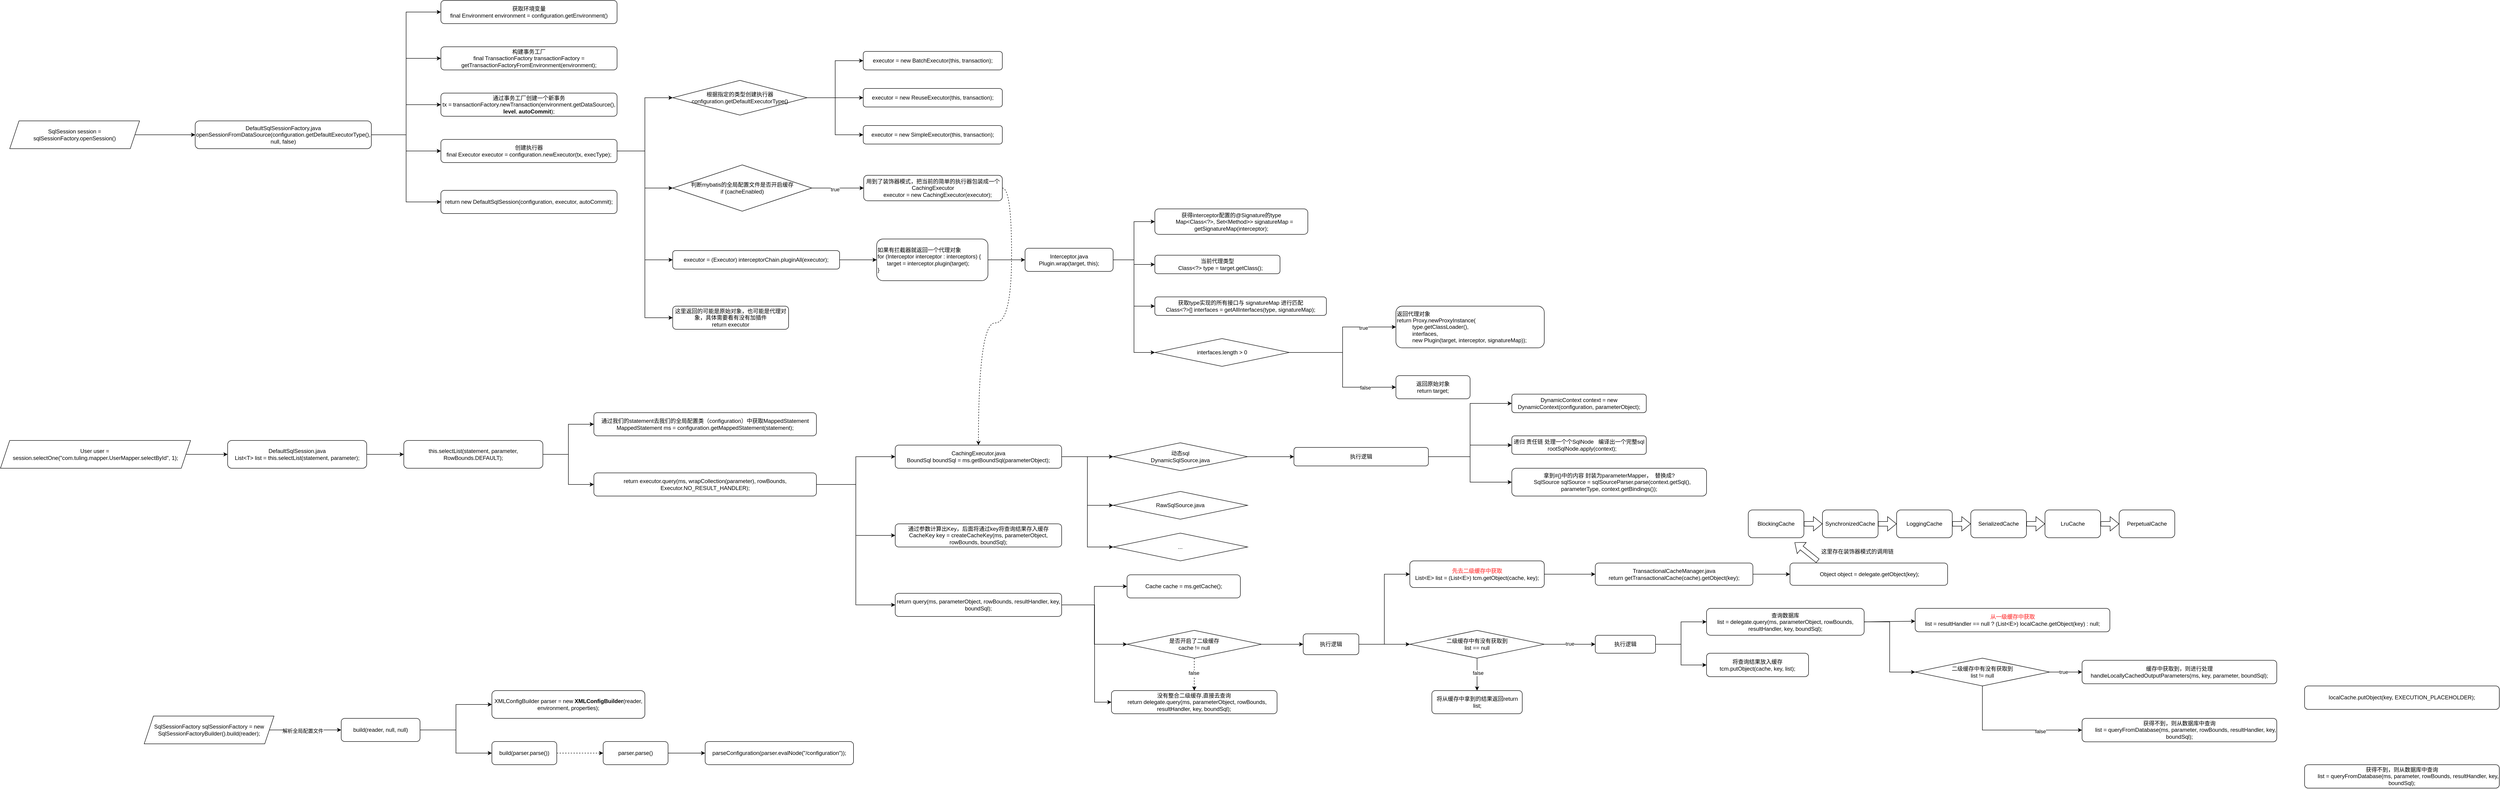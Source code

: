 <mxfile version="16.2.2" type="github">
  <diagram id="3BT-AjpINTrtdqSdUJcH" name="第 1 页">
    <mxGraphModel dx="3390" dy="667" grid="1" gridSize="10" guides="1" tooltips="1" connect="1" arrows="1" fold="1" page="1" pageScale="1" pageWidth="2339" pageHeight="3300" math="0" shadow="0">
      <root>
        <mxCell id="0" />
        <mxCell id="1" parent="0" />
        <mxCell id="WJADcjosmOGT2jdmS7W--5" style="edgeStyle=orthogonalEdgeStyle;rounded=0;orthogonalLoop=1;jettySize=auto;html=1;exitX=1;exitY=0.5;exitDx=0;exitDy=0;" edge="1" parent="1" source="WJADcjosmOGT2jdmS7W--1" target="WJADcjosmOGT2jdmS7W--4">
          <mxGeometry relative="1" as="geometry" />
        </mxCell>
        <mxCell id="WJADcjosmOGT2jdmS7W--15" value="解析全局配置文件" style="edgeLabel;html=1;align=center;verticalAlign=middle;resizable=0;points=[];" vertex="1" connectable="0" parent="WJADcjosmOGT2jdmS7W--5">
          <mxGeometry x="-0.078" y="-2" relative="1" as="geometry">
            <mxPoint as="offset" />
          </mxGeometry>
        </mxCell>
        <mxCell id="WJADcjosmOGT2jdmS7W--1" value="SqlSessionFactory sqlSessionFactory = new SqlSessionFactoryBuilder().build(reader);" style="shape=parallelogram;perimeter=parallelogramPerimeter;whiteSpace=wrap;html=1;fixedSize=1;" vertex="1" parent="1">
          <mxGeometry x="110" y="2005" width="280" height="60" as="geometry" />
        </mxCell>
        <mxCell id="WJADcjosmOGT2jdmS7W--7" style="edgeStyle=orthogonalEdgeStyle;rounded=0;orthogonalLoop=1;jettySize=auto;html=1;exitX=1;exitY=0.5;exitDx=0;exitDy=0;entryX=0;entryY=0.5;entryDx=0;entryDy=0;" edge="1" parent="1" source="WJADcjosmOGT2jdmS7W--4" target="WJADcjosmOGT2jdmS7W--6">
          <mxGeometry relative="1" as="geometry" />
        </mxCell>
        <mxCell id="WJADcjosmOGT2jdmS7W--9" style="edgeStyle=orthogonalEdgeStyle;rounded=0;orthogonalLoop=1;jettySize=auto;html=1;exitX=1;exitY=0.5;exitDx=0;exitDy=0;entryX=0;entryY=0.5;entryDx=0;entryDy=0;" edge="1" parent="1" source="WJADcjosmOGT2jdmS7W--4" target="WJADcjosmOGT2jdmS7W--8">
          <mxGeometry relative="1" as="geometry" />
        </mxCell>
        <mxCell id="WJADcjosmOGT2jdmS7W--4" value="build(reader, null, null)" style="rounded=1;whiteSpace=wrap;html=1;" vertex="1" parent="1">
          <mxGeometry x="535" y="2010" width="170" height="50" as="geometry" />
        </mxCell>
        <mxCell id="WJADcjosmOGT2jdmS7W--6" value="XMLConfigBuilder parser = new &lt;b&gt;XMLConfigBuilder&lt;/b&gt;(reader, environment, properties);" style="rounded=1;whiteSpace=wrap;html=1;" vertex="1" parent="1">
          <mxGeometry x="860" y="1950" width="330" height="60" as="geometry" />
        </mxCell>
        <mxCell id="WJADcjosmOGT2jdmS7W--12" style="edgeStyle=orthogonalEdgeStyle;rounded=0;orthogonalLoop=1;jettySize=auto;html=1;exitX=1;exitY=0.5;exitDx=0;exitDy=0;dashed=1;" edge="1" parent="1" source="WJADcjosmOGT2jdmS7W--8" target="WJADcjosmOGT2jdmS7W--10">
          <mxGeometry relative="1" as="geometry" />
        </mxCell>
        <mxCell id="WJADcjosmOGT2jdmS7W--8" value="build(parser.parse())" style="rounded=1;whiteSpace=wrap;html=1;" vertex="1" parent="1">
          <mxGeometry x="860" y="2060" width="140" height="50" as="geometry" />
        </mxCell>
        <mxCell id="WJADcjosmOGT2jdmS7W--14" style="edgeStyle=orthogonalEdgeStyle;rounded=0;orthogonalLoop=1;jettySize=auto;html=1;exitX=1;exitY=0.5;exitDx=0;exitDy=0;entryX=0;entryY=0.5;entryDx=0;entryDy=0;" edge="1" parent="1" source="WJADcjosmOGT2jdmS7W--10" target="WJADcjosmOGT2jdmS7W--13">
          <mxGeometry relative="1" as="geometry" />
        </mxCell>
        <mxCell id="WJADcjosmOGT2jdmS7W--10" value="parser.parse()" style="rounded=1;whiteSpace=wrap;html=1;" vertex="1" parent="1">
          <mxGeometry x="1100" y="2060" width="140" height="50" as="geometry" />
        </mxCell>
        <mxCell id="WJADcjosmOGT2jdmS7W--13" value="parseConfiguration(parser.evalNode(&quot;/configuration&quot;));" style="rounded=1;whiteSpace=wrap;html=1;" vertex="1" parent="1">
          <mxGeometry x="1320" y="2060" width="320" height="50" as="geometry" />
        </mxCell>
        <mxCell id="WJADcjosmOGT2jdmS7W--18" style="edgeStyle=orthogonalEdgeStyle;rounded=0;orthogonalLoop=1;jettySize=auto;html=1;exitX=1;exitY=0.5;exitDx=0;exitDy=0;entryX=0;entryY=0.5;entryDx=0;entryDy=0;" edge="1" parent="1" source="WJADcjosmOGT2jdmS7W--16" target="WJADcjosmOGT2jdmS7W--17">
          <mxGeometry relative="1" as="geometry" />
        </mxCell>
        <mxCell id="WJADcjosmOGT2jdmS7W--16" value="SqlSession session = sqlSessionFactory.openSession()" style="shape=parallelogram;perimeter=parallelogramPerimeter;whiteSpace=wrap;html=1;fixedSize=1;" vertex="1" parent="1">
          <mxGeometry x="-180" y="720" width="280" height="60" as="geometry" />
        </mxCell>
        <mxCell id="WJADcjosmOGT2jdmS7W--20" style="edgeStyle=orthogonalEdgeStyle;rounded=0;orthogonalLoop=1;jettySize=auto;html=1;exitX=1;exitY=0.5;exitDx=0;exitDy=0;entryX=0;entryY=0.5;entryDx=0;entryDy=0;" edge="1" parent="1" source="WJADcjosmOGT2jdmS7W--17" target="WJADcjosmOGT2jdmS7W--19">
          <mxGeometry relative="1" as="geometry" />
        </mxCell>
        <mxCell id="WJADcjosmOGT2jdmS7W--22" style="edgeStyle=orthogonalEdgeStyle;rounded=0;orthogonalLoop=1;jettySize=auto;html=1;exitX=1;exitY=0.5;exitDx=0;exitDy=0;entryX=0;entryY=0.5;entryDx=0;entryDy=0;" edge="1" parent="1" source="WJADcjosmOGT2jdmS7W--17" target="WJADcjosmOGT2jdmS7W--21">
          <mxGeometry relative="1" as="geometry" />
        </mxCell>
        <mxCell id="WJADcjosmOGT2jdmS7W--24" style="edgeStyle=orthogonalEdgeStyle;rounded=0;orthogonalLoop=1;jettySize=auto;html=1;exitX=1;exitY=0.5;exitDx=0;exitDy=0;entryX=0;entryY=0.5;entryDx=0;entryDy=0;" edge="1" parent="1" source="WJADcjosmOGT2jdmS7W--17" target="WJADcjosmOGT2jdmS7W--23">
          <mxGeometry relative="1" as="geometry" />
        </mxCell>
        <mxCell id="WJADcjosmOGT2jdmS7W--27" style="edgeStyle=orthogonalEdgeStyle;rounded=0;orthogonalLoop=1;jettySize=auto;html=1;exitX=1;exitY=0.5;exitDx=0;exitDy=0;" edge="1" parent="1" source="WJADcjosmOGT2jdmS7W--17" target="WJADcjosmOGT2jdmS7W--25">
          <mxGeometry relative="1" as="geometry" />
        </mxCell>
        <mxCell id="WJADcjosmOGT2jdmS7W--28" style="edgeStyle=orthogonalEdgeStyle;rounded=0;orthogonalLoop=1;jettySize=auto;html=1;exitX=1;exitY=0.5;exitDx=0;exitDy=0;entryX=0;entryY=0.5;entryDx=0;entryDy=0;" edge="1" parent="1" source="WJADcjosmOGT2jdmS7W--17" target="WJADcjosmOGT2jdmS7W--26">
          <mxGeometry relative="1" as="geometry" />
        </mxCell>
        <mxCell id="WJADcjosmOGT2jdmS7W--17" value="DefaultSqlSessionFactory.java&lt;br&gt;openSessionFromDataSource(configuration.getDefaultExecutorType(), null, false)" style="rounded=1;whiteSpace=wrap;html=1;" vertex="1" parent="1">
          <mxGeometry x="220" y="720" width="380" height="60" as="geometry" />
        </mxCell>
        <mxCell id="WJADcjosmOGT2jdmS7W--19" value="获取环境变量&lt;br&gt;final Environment environment = configuration.getEnvironment()" style="rounded=1;whiteSpace=wrap;html=1;" vertex="1" parent="1">
          <mxGeometry x="750" y="460" width="380" height="50" as="geometry" />
        </mxCell>
        <mxCell id="WJADcjosmOGT2jdmS7W--21" value="构建事务工厂&lt;br&gt;final TransactionFactory transactionFactory = getTransactionFactoryFromEnvironment(environment);" style="rounded=1;whiteSpace=wrap;html=1;" vertex="1" parent="1">
          <mxGeometry x="750" y="560" width="380" height="50" as="geometry" />
        </mxCell>
        <mxCell id="WJADcjosmOGT2jdmS7W--23" value="通过事务工厂创建一个新事务&lt;br&gt;tx = transactionFactory.newTransaction(environment.getDataSource(), &lt;b&gt;level&lt;/b&gt;, &lt;b&gt;autoCommit&lt;/b&gt;);" style="rounded=1;whiteSpace=wrap;html=1;" vertex="1" parent="1">
          <mxGeometry x="750" y="660" width="380" height="50" as="geometry" />
        </mxCell>
        <mxCell id="WJADcjosmOGT2jdmS7W--30" style="edgeStyle=orthogonalEdgeStyle;rounded=0;orthogonalLoop=1;jettySize=auto;html=1;exitX=1;exitY=0.5;exitDx=0;exitDy=0;entryX=0;entryY=0.5;entryDx=0;entryDy=0;" edge="1" parent="1" source="WJADcjosmOGT2jdmS7W--25" target="WJADcjosmOGT2jdmS7W--31">
          <mxGeometry relative="1" as="geometry" />
        </mxCell>
        <mxCell id="WJADcjosmOGT2jdmS7W--38" style="edgeStyle=orthogonalEdgeStyle;rounded=0;orthogonalLoop=1;jettySize=auto;html=1;exitX=1;exitY=0.5;exitDx=0;exitDy=0;entryX=0;entryY=0.5;entryDx=0;entryDy=0;" edge="1" parent="1" source="WJADcjosmOGT2jdmS7W--25" target="WJADcjosmOGT2jdmS7W--37">
          <mxGeometry relative="1" as="geometry" />
        </mxCell>
        <mxCell id="WJADcjosmOGT2jdmS7W--44" style="edgeStyle=orthogonalEdgeStyle;rounded=0;orthogonalLoop=1;jettySize=auto;html=1;exitX=1;exitY=0.5;exitDx=0;exitDy=0;entryX=0;entryY=0.5;entryDx=0;entryDy=0;" edge="1" parent="1" source="WJADcjosmOGT2jdmS7W--25" target="WJADcjosmOGT2jdmS7W--45">
          <mxGeometry relative="1" as="geometry">
            <mxPoint x="1380" y="1060" as="targetPoint" />
          </mxGeometry>
        </mxCell>
        <mxCell id="WJADcjosmOGT2jdmS7W--65" style="edgeStyle=orthogonalEdgeStyle;rounded=0;orthogonalLoop=1;jettySize=auto;html=1;exitX=1;exitY=0.5;exitDx=0;exitDy=0;entryX=0;entryY=0.5;entryDx=0;entryDy=0;" edge="1" parent="1" source="WJADcjosmOGT2jdmS7W--25" target="WJADcjosmOGT2jdmS7W--64">
          <mxGeometry relative="1" as="geometry" />
        </mxCell>
        <mxCell id="WJADcjosmOGT2jdmS7W--25" value="创建执行器&lt;br&gt;final Executor executor = configuration.newExecutor(tx, execType);" style="rounded=1;whiteSpace=wrap;html=1;" vertex="1" parent="1">
          <mxGeometry x="750" y="760" width="380" height="50" as="geometry" />
        </mxCell>
        <mxCell id="WJADcjosmOGT2jdmS7W--26" value="return new DefaultSqlSession(configuration, executor, autoCommit);" style="rounded=1;whiteSpace=wrap;html=1;" vertex="1" parent="1">
          <mxGeometry x="750" y="870" width="380" height="50" as="geometry" />
        </mxCell>
        <mxCell id="WJADcjosmOGT2jdmS7W--29" value="executor = new BatchExecutor(this, transaction);" style="rounded=1;whiteSpace=wrap;html=1;" vertex="1" parent="1">
          <mxGeometry x="1661" y="570" width="300" height="40" as="geometry" />
        </mxCell>
        <mxCell id="WJADcjosmOGT2jdmS7W--32" style="edgeStyle=orthogonalEdgeStyle;rounded=0;orthogonalLoop=1;jettySize=auto;html=1;exitX=1;exitY=0.5;exitDx=0;exitDy=0;entryX=0;entryY=0.5;entryDx=0;entryDy=0;" edge="1" parent="1" source="WJADcjosmOGT2jdmS7W--31" target="WJADcjosmOGT2jdmS7W--29">
          <mxGeometry relative="1" as="geometry" />
        </mxCell>
        <mxCell id="WJADcjosmOGT2jdmS7W--35" style="edgeStyle=orthogonalEdgeStyle;rounded=0;orthogonalLoop=1;jettySize=auto;html=1;exitX=1;exitY=0.5;exitDx=0;exitDy=0;entryX=0;entryY=0.5;entryDx=0;entryDy=0;" edge="1" parent="1" source="WJADcjosmOGT2jdmS7W--31" target="WJADcjosmOGT2jdmS7W--33">
          <mxGeometry relative="1" as="geometry" />
        </mxCell>
        <mxCell id="WJADcjosmOGT2jdmS7W--36" style="edgeStyle=orthogonalEdgeStyle;rounded=0;orthogonalLoop=1;jettySize=auto;html=1;exitX=1;exitY=0.5;exitDx=0;exitDy=0;entryX=0;entryY=0.5;entryDx=0;entryDy=0;" edge="1" parent="1" source="WJADcjosmOGT2jdmS7W--31" target="WJADcjosmOGT2jdmS7W--34">
          <mxGeometry relative="1" as="geometry" />
        </mxCell>
        <mxCell id="WJADcjosmOGT2jdmS7W--31" value="根据指定的类型创建执行器&lt;br&gt;configuration.getDefaultExecutorType()" style="rhombus;whiteSpace=wrap;html=1;" vertex="1" parent="1">
          <mxGeometry x="1250" y="632.5" width="290" height="75" as="geometry" />
        </mxCell>
        <mxCell id="WJADcjosmOGT2jdmS7W--33" value="executor = new ReuseExecutor(this, transaction);" style="rounded=1;whiteSpace=wrap;html=1;" vertex="1" parent="1">
          <mxGeometry x="1661" y="650" width="300" height="40" as="geometry" />
        </mxCell>
        <mxCell id="WJADcjosmOGT2jdmS7W--34" value="executor = new SimpleExecutor(this, transaction);" style="rounded=1;whiteSpace=wrap;html=1;" vertex="1" parent="1">
          <mxGeometry x="1661" y="730" width="300" height="40" as="geometry" />
        </mxCell>
        <mxCell id="WJADcjosmOGT2jdmS7W--40" style="edgeStyle=orthogonalEdgeStyle;rounded=0;orthogonalLoop=1;jettySize=auto;html=1;exitX=1;exitY=0.5;exitDx=0;exitDy=0;entryX=0;entryY=0.5;entryDx=0;entryDy=0;" edge="1" parent="1" source="WJADcjosmOGT2jdmS7W--37" target="WJADcjosmOGT2jdmS7W--39">
          <mxGeometry relative="1" as="geometry" />
        </mxCell>
        <mxCell id="WJADcjosmOGT2jdmS7W--41" value="true" style="edgeLabel;html=1;align=center;verticalAlign=middle;resizable=0;points=[];" vertex="1" connectable="0" parent="WJADcjosmOGT2jdmS7W--40">
          <mxGeometry x="-0.117" y="-3" relative="1" as="geometry">
            <mxPoint as="offset" />
          </mxGeometry>
        </mxCell>
        <mxCell id="WJADcjosmOGT2jdmS7W--37" value="判断mybatis的全局配置文件是否开启缓存&lt;br&gt;if (cacheEnabled)" style="rhombus;whiteSpace=wrap;html=1;" vertex="1" parent="1">
          <mxGeometry x="1250" y="815" width="300" height="100" as="geometry" />
        </mxCell>
        <mxCell id="WJADcjosmOGT2jdmS7W--145" style="edgeStyle=orthogonalEdgeStyle;rounded=0;orthogonalLoop=1;jettySize=auto;html=1;exitX=1;exitY=0.5;exitDx=0;exitDy=0;curved=1;dashed=1;" edge="1" parent="1" source="WJADcjosmOGT2jdmS7W--39" target="WJADcjosmOGT2jdmS7W--76">
          <mxGeometry relative="1" as="geometry" />
        </mxCell>
        <mxCell id="WJADcjosmOGT2jdmS7W--39" value="用到了装饰器模式，&lt;span&gt;把当前的简单的执行器包装成一个CachingExecutor&lt;/span&gt;&lt;div&gt;&amp;nbsp; &amp;nbsp; &amp;nbsp; executor = new CachingExecutor(executor);&lt;/div&gt;" style="rounded=1;whiteSpace=wrap;html=1;" vertex="1" parent="1">
          <mxGeometry x="1662" y="837.5" width="299" height="55" as="geometry" />
        </mxCell>
        <mxCell id="WJADcjosmOGT2jdmS7W--47" style="edgeStyle=orthogonalEdgeStyle;rounded=0;orthogonalLoop=1;jettySize=auto;html=1;exitX=1;exitY=0.5;exitDx=0;exitDy=0;" edge="1" parent="1" source="WJADcjosmOGT2jdmS7W--45" target="WJADcjosmOGT2jdmS7W--46">
          <mxGeometry relative="1" as="geometry" />
        </mxCell>
        <mxCell id="WJADcjosmOGT2jdmS7W--45" value="executor = (Executor) interceptorChain.pluginAll(executor);" style="rounded=1;whiteSpace=wrap;html=1;" vertex="1" parent="1">
          <mxGeometry x="1250" y="1000" width="360" height="40" as="geometry" />
        </mxCell>
        <mxCell id="WJADcjosmOGT2jdmS7W--49" style="edgeStyle=orthogonalEdgeStyle;rounded=0;orthogonalLoop=1;jettySize=auto;html=1;exitX=1;exitY=0.5;exitDx=0;exitDy=0;" edge="1" parent="1" source="WJADcjosmOGT2jdmS7W--46" target="WJADcjosmOGT2jdmS7W--48">
          <mxGeometry relative="1" as="geometry" />
        </mxCell>
        <mxCell id="WJADcjosmOGT2jdmS7W--46" value="&lt;div&gt;如果有拦截器就返回一个代理对象&lt;/div&gt;&lt;div&gt;for (Interceptor interceptor : interceptors) {&lt;/div&gt;&lt;div&gt;&amp;nbsp; &amp;nbsp; &amp;nbsp; target = interceptor.plugin(target);&lt;/div&gt;&lt;div&gt;}&lt;/div&gt;" style="rounded=1;whiteSpace=wrap;html=1;align=left;" vertex="1" parent="1">
          <mxGeometry x="1690" y="975" width="240" height="90" as="geometry" />
        </mxCell>
        <mxCell id="WJADcjosmOGT2jdmS7W--54" style="edgeStyle=orthogonalEdgeStyle;rounded=0;orthogonalLoop=1;jettySize=auto;html=1;exitX=1;exitY=0.5;exitDx=0;exitDy=0;entryX=0;entryY=0.5;entryDx=0;entryDy=0;" edge="1" parent="1" source="WJADcjosmOGT2jdmS7W--48" target="WJADcjosmOGT2jdmS7W--50">
          <mxGeometry relative="1" as="geometry" />
        </mxCell>
        <mxCell id="WJADcjosmOGT2jdmS7W--55" style="edgeStyle=orthogonalEdgeStyle;rounded=0;orthogonalLoop=1;jettySize=auto;html=1;exitX=1;exitY=0.5;exitDx=0;exitDy=0;" edge="1" parent="1" source="WJADcjosmOGT2jdmS7W--48" target="WJADcjosmOGT2jdmS7W--51">
          <mxGeometry relative="1" as="geometry" />
        </mxCell>
        <mxCell id="WJADcjosmOGT2jdmS7W--56" style="edgeStyle=orthogonalEdgeStyle;rounded=0;orthogonalLoop=1;jettySize=auto;html=1;exitX=1;exitY=0.5;exitDx=0;exitDy=0;entryX=0;entryY=0.5;entryDx=0;entryDy=0;" edge="1" parent="1" source="WJADcjosmOGT2jdmS7W--48" target="WJADcjosmOGT2jdmS7W--53">
          <mxGeometry relative="1" as="geometry" />
        </mxCell>
        <mxCell id="WJADcjosmOGT2jdmS7W--57" style="edgeStyle=orthogonalEdgeStyle;rounded=0;orthogonalLoop=1;jettySize=auto;html=1;exitX=1;exitY=0.5;exitDx=0;exitDy=0;entryX=0;entryY=0.5;entryDx=0;entryDy=0;" edge="1" parent="1" source="WJADcjosmOGT2jdmS7W--48" target="WJADcjosmOGT2jdmS7W--52">
          <mxGeometry relative="1" as="geometry" />
        </mxCell>
        <mxCell id="WJADcjosmOGT2jdmS7W--48" value="Interceptor.java&lt;br&gt;Plugin.wrap(target, this);" style="rounded=1;whiteSpace=wrap;html=1;" vertex="1" parent="1">
          <mxGeometry x="2010" y="995" width="190" height="50" as="geometry" />
        </mxCell>
        <mxCell id="WJADcjosmOGT2jdmS7W--50" value="&lt;div&gt;获得interceptor配置的@Signature的type&lt;/div&gt;&lt;div&gt;&amp;nbsp; &amp;nbsp; Map&amp;lt;Class&amp;lt;?&amp;gt;, Set&amp;lt;Method&amp;gt;&amp;gt; signatureMap = getSignatureMap(interceptor);&lt;/div&gt;" style="rounded=1;whiteSpace=wrap;html=1;" vertex="1" parent="1">
          <mxGeometry x="2290" y="910" width="330" height="55" as="geometry" />
        </mxCell>
        <mxCell id="WJADcjosmOGT2jdmS7W--51" value="&lt;div&gt;当前代理类型&lt;/div&gt;&lt;div&gt;&amp;nbsp; &amp;nbsp; Class&amp;lt;?&amp;gt; type = target.getClass();&lt;/div&gt;" style="rounded=1;whiteSpace=wrap;html=1;" vertex="1" parent="1">
          <mxGeometry x="2290" y="1010" width="270" height="40" as="geometry" />
        </mxCell>
        <mxCell id="WJADcjosmOGT2jdmS7W--59" style="edgeStyle=orthogonalEdgeStyle;rounded=0;orthogonalLoop=1;jettySize=auto;html=1;exitX=1;exitY=0.5;exitDx=0;exitDy=0;" edge="1" parent="1" source="WJADcjosmOGT2jdmS7W--52" target="WJADcjosmOGT2jdmS7W--58">
          <mxGeometry relative="1" as="geometry" />
        </mxCell>
        <mxCell id="WJADcjosmOGT2jdmS7W--60" value="true" style="edgeLabel;html=1;align=center;verticalAlign=middle;resizable=0;points=[];" vertex="1" connectable="0" parent="WJADcjosmOGT2jdmS7W--59">
          <mxGeometry x="0.509" y="-2" relative="1" as="geometry">
            <mxPoint as="offset" />
          </mxGeometry>
        </mxCell>
        <mxCell id="WJADcjosmOGT2jdmS7W--62" style="edgeStyle=orthogonalEdgeStyle;rounded=0;orthogonalLoop=1;jettySize=auto;html=1;exitX=1;exitY=0.5;exitDx=0;exitDy=0;entryX=0;entryY=0.5;entryDx=0;entryDy=0;" edge="1" parent="1" source="WJADcjosmOGT2jdmS7W--52" target="WJADcjosmOGT2jdmS7W--61">
          <mxGeometry relative="1" as="geometry" />
        </mxCell>
        <mxCell id="WJADcjosmOGT2jdmS7W--63" value="false" style="edgeLabel;html=1;align=center;verticalAlign=middle;resizable=0;points=[];" vertex="1" connectable="0" parent="WJADcjosmOGT2jdmS7W--62">
          <mxGeometry x="0.567" y="-1" relative="1" as="geometry">
            <mxPoint as="offset" />
          </mxGeometry>
        </mxCell>
        <mxCell id="WJADcjosmOGT2jdmS7W--52" value="interfaces.length &amp;gt; 0" style="rhombus;whiteSpace=wrap;html=1;" vertex="1" parent="1">
          <mxGeometry x="2290" y="1190" width="290" height="60" as="geometry" />
        </mxCell>
        <mxCell id="WJADcjosmOGT2jdmS7W--53" value="获取type实现的所有接口与 signatureMap 进行匹配&lt;br&gt;Class&amp;lt;?&amp;gt;[] interfaces = getAllInterfaces(type, signatureMap);" style="rounded=1;whiteSpace=wrap;html=1;" vertex="1" parent="1">
          <mxGeometry x="2290" y="1100" width="370" height="40" as="geometry" />
        </mxCell>
        <mxCell id="WJADcjosmOGT2jdmS7W--58" value="&lt;div&gt;返回代理对象&lt;/div&gt;&lt;div&gt;return Proxy.newProxyInstance(&lt;/div&gt;&lt;div&gt;&amp;nbsp; &amp;nbsp; &amp;nbsp; &amp;nbsp; &amp;nbsp; type.getClassLoader(),&lt;/div&gt;&lt;div&gt;&amp;nbsp; &amp;nbsp; &amp;nbsp; &amp;nbsp; &amp;nbsp; interfaces,&lt;/div&gt;&lt;div&gt;&amp;nbsp; &amp;nbsp; &amp;nbsp; &amp;nbsp; &amp;nbsp; new Plugin(target, interceptor, signatureMap));&lt;/div&gt;" style="rounded=1;whiteSpace=wrap;html=1;align=left;" vertex="1" parent="1">
          <mxGeometry x="2810" y="1120" width="320" height="90" as="geometry" />
        </mxCell>
        <mxCell id="WJADcjosmOGT2jdmS7W--61" value="返回原始对象&lt;br&gt;return target;" style="rounded=1;whiteSpace=wrap;html=1;" vertex="1" parent="1">
          <mxGeometry x="2810" y="1270" width="160" height="50" as="geometry" />
        </mxCell>
        <mxCell id="WJADcjosmOGT2jdmS7W--64" value="这里返回的可能是原始对象，也可能是代理对象，具体需要看有没有加插件&lt;br&gt;return executor" style="rounded=1;whiteSpace=wrap;html=1;" vertex="1" parent="1">
          <mxGeometry x="1250" y="1120" width="250" height="50" as="geometry" />
        </mxCell>
        <mxCell id="WJADcjosmOGT2jdmS7W--69" style="edgeStyle=orthogonalEdgeStyle;rounded=0;orthogonalLoop=1;jettySize=auto;html=1;exitX=1;exitY=0.5;exitDx=0;exitDy=0;entryX=0;entryY=0.5;entryDx=0;entryDy=0;" edge="1" parent="1" source="WJADcjosmOGT2jdmS7W--67" target="WJADcjosmOGT2jdmS7W--68">
          <mxGeometry relative="1" as="geometry" />
        </mxCell>
        <mxCell id="WJADcjosmOGT2jdmS7W--67" value="User user =&amp;nbsp; session.selectOne(&quot;com.tuling.mapper.UserMapper.selectById&quot;, 1);" style="shape=parallelogram;perimeter=parallelogramPerimeter;whiteSpace=wrap;html=1;fixedSize=1;" vertex="1" parent="1">
          <mxGeometry x="-200" y="1410" width="410" height="60" as="geometry" />
        </mxCell>
        <mxCell id="WJADcjosmOGT2jdmS7W--71" style="edgeStyle=orthogonalEdgeStyle;rounded=0;orthogonalLoop=1;jettySize=auto;html=1;exitX=1;exitY=0.5;exitDx=0;exitDy=0;" edge="1" parent="1" source="WJADcjosmOGT2jdmS7W--68" target="WJADcjosmOGT2jdmS7W--70">
          <mxGeometry relative="1" as="geometry" />
        </mxCell>
        <mxCell id="WJADcjosmOGT2jdmS7W--68" value="DefaultSqlSession.java&lt;br&gt;List&amp;lt;T&amp;gt; list = this.selectList(statement, parameter);" style="rounded=1;whiteSpace=wrap;html=1;" vertex="1" parent="1">
          <mxGeometry x="290" y="1410" width="300" height="60" as="geometry" />
        </mxCell>
        <mxCell id="WJADcjosmOGT2jdmS7W--73" style="edgeStyle=orthogonalEdgeStyle;rounded=0;orthogonalLoop=1;jettySize=auto;html=1;exitX=1;exitY=0.5;exitDx=0;exitDy=0;entryX=0;entryY=0.5;entryDx=0;entryDy=0;" edge="1" parent="1" source="WJADcjosmOGT2jdmS7W--70" target="WJADcjosmOGT2jdmS7W--72">
          <mxGeometry relative="1" as="geometry" />
        </mxCell>
        <mxCell id="WJADcjosmOGT2jdmS7W--75" style="edgeStyle=orthogonalEdgeStyle;rounded=0;orthogonalLoop=1;jettySize=auto;html=1;exitX=1;exitY=0.5;exitDx=0;exitDy=0;entryX=0;entryY=0.5;entryDx=0;entryDy=0;" edge="1" parent="1" source="WJADcjosmOGT2jdmS7W--70" target="WJADcjosmOGT2jdmS7W--74">
          <mxGeometry relative="1" as="geometry" />
        </mxCell>
        <mxCell id="WJADcjosmOGT2jdmS7W--70" value="this.selectList(statement, parameter, RowBounds.DEFAULT);" style="rounded=1;whiteSpace=wrap;html=1;" vertex="1" parent="1">
          <mxGeometry x="670" y="1410" width="300" height="60" as="geometry" />
        </mxCell>
        <mxCell id="WJADcjosmOGT2jdmS7W--72" value="通过我们的statement去我们的全局配置类（configuration）中获取MappedStatement&lt;br&gt;MappedStatement ms = configuration.getMappedStatement(statement);" style="rounded=1;whiteSpace=wrap;html=1;" vertex="1" parent="1">
          <mxGeometry x="1080" y="1350" width="480" height="50" as="geometry" />
        </mxCell>
        <mxCell id="WJADcjosmOGT2jdmS7W--78" style="edgeStyle=orthogonalEdgeStyle;rounded=0;orthogonalLoop=1;jettySize=auto;html=1;exitX=1;exitY=0.5;exitDx=0;exitDy=0;entryX=0;entryY=0.5;entryDx=0;entryDy=0;" edge="1" parent="1" source="WJADcjosmOGT2jdmS7W--74" target="WJADcjosmOGT2jdmS7W--76">
          <mxGeometry relative="1" as="geometry" />
        </mxCell>
        <mxCell id="WJADcjosmOGT2jdmS7W--97" style="edgeStyle=orthogonalEdgeStyle;rounded=0;orthogonalLoop=1;jettySize=auto;html=1;exitX=1;exitY=0.5;exitDx=0;exitDy=0;entryX=0;entryY=0.5;entryDx=0;entryDy=0;" edge="1" parent="1" source="WJADcjosmOGT2jdmS7W--74" target="WJADcjosmOGT2jdmS7W--96">
          <mxGeometry relative="1" as="geometry" />
        </mxCell>
        <mxCell id="WJADcjosmOGT2jdmS7W--99" style="edgeStyle=orthogonalEdgeStyle;rounded=0;orthogonalLoop=1;jettySize=auto;html=1;exitX=1;exitY=0.5;exitDx=0;exitDy=0;entryX=0;entryY=0.5;entryDx=0;entryDy=0;" edge="1" parent="1" source="WJADcjosmOGT2jdmS7W--74" target="WJADcjosmOGT2jdmS7W--98">
          <mxGeometry relative="1" as="geometry" />
        </mxCell>
        <mxCell id="WJADcjosmOGT2jdmS7W--74" value="return executor.query(ms, wrapCollection(parameter), rowBounds, Executor.NO_RESULT_HANDLER);" style="rounded=1;whiteSpace=wrap;html=1;" vertex="1" parent="1">
          <mxGeometry x="1080" y="1480" width="480" height="50" as="geometry" />
        </mxCell>
        <mxCell id="WJADcjosmOGT2jdmS7W--84" style="edgeStyle=orthogonalEdgeStyle;rounded=0;orthogonalLoop=1;jettySize=auto;html=1;exitX=1;exitY=0.5;exitDx=0;exitDy=0;entryX=0;entryY=0.5;entryDx=0;entryDy=0;" edge="1" parent="1" source="WJADcjosmOGT2jdmS7W--76" target="WJADcjosmOGT2jdmS7W--81">
          <mxGeometry relative="1" as="geometry" />
        </mxCell>
        <mxCell id="WJADcjosmOGT2jdmS7W--85" style="edgeStyle=orthogonalEdgeStyle;rounded=0;orthogonalLoop=1;jettySize=auto;html=1;exitX=1;exitY=0.5;exitDx=0;exitDy=0;entryX=0;entryY=0.5;entryDx=0;entryDy=0;" edge="1" parent="1" source="WJADcjosmOGT2jdmS7W--76" target="WJADcjosmOGT2jdmS7W--82">
          <mxGeometry relative="1" as="geometry" />
        </mxCell>
        <mxCell id="WJADcjosmOGT2jdmS7W--87" style="edgeStyle=orthogonalEdgeStyle;rounded=0;orthogonalLoop=1;jettySize=auto;html=1;exitX=1;exitY=0.5;exitDx=0;exitDy=0;entryX=0;entryY=0.5;entryDx=0;entryDy=0;" edge="1" parent="1" source="WJADcjosmOGT2jdmS7W--76" target="WJADcjosmOGT2jdmS7W--86">
          <mxGeometry relative="1" as="geometry" />
        </mxCell>
        <mxCell id="WJADcjosmOGT2jdmS7W--76" value="CachingExecutor.java&lt;br&gt;BoundSql boundSql = ms.getBoundSql(parameterObject);" style="rounded=1;whiteSpace=wrap;html=1;" vertex="1" parent="1">
          <mxGeometry x="1730" y="1420" width="359" height="50" as="geometry" />
        </mxCell>
        <mxCell id="WJADcjosmOGT2jdmS7W--91" style="edgeStyle=orthogonalEdgeStyle;rounded=0;orthogonalLoop=1;jettySize=auto;html=1;exitX=1;exitY=0.5;exitDx=0;exitDy=0;entryX=0;entryY=0.5;entryDx=0;entryDy=0;" edge="1" parent="1" source="WJADcjosmOGT2jdmS7W--79" target="WJADcjosmOGT2jdmS7W--90">
          <mxGeometry relative="1" as="geometry" />
        </mxCell>
        <mxCell id="WJADcjosmOGT2jdmS7W--93" style="edgeStyle=orthogonalEdgeStyle;rounded=0;orthogonalLoop=1;jettySize=auto;html=1;exitX=1;exitY=0.5;exitDx=0;exitDy=0;entryX=0;entryY=0.5;entryDx=0;entryDy=0;" edge="1" parent="1" source="WJADcjosmOGT2jdmS7W--79" target="WJADcjosmOGT2jdmS7W--92">
          <mxGeometry relative="1" as="geometry" />
        </mxCell>
        <mxCell id="WJADcjosmOGT2jdmS7W--95" style="edgeStyle=orthogonalEdgeStyle;rounded=0;orthogonalLoop=1;jettySize=auto;html=1;exitX=1;exitY=0.5;exitDx=0;exitDy=0;entryX=0;entryY=0.5;entryDx=0;entryDy=0;" edge="1" parent="1" source="WJADcjosmOGT2jdmS7W--79" target="WJADcjosmOGT2jdmS7W--94">
          <mxGeometry relative="1" as="geometry" />
        </mxCell>
        <mxCell id="WJADcjosmOGT2jdmS7W--79" value="执行逻辑" style="rounded=1;whiteSpace=wrap;html=1;" vertex="1" parent="1">
          <mxGeometry x="2590" y="1425" width="290" height="40" as="geometry" />
        </mxCell>
        <mxCell id="WJADcjosmOGT2jdmS7W--88" style="edgeStyle=orthogonalEdgeStyle;rounded=0;orthogonalLoop=1;jettySize=auto;html=1;exitX=1;exitY=0.5;exitDx=0;exitDy=0;entryX=0;entryY=0.5;entryDx=0;entryDy=0;" edge="1" parent="1" source="WJADcjosmOGT2jdmS7W--81" target="WJADcjosmOGT2jdmS7W--79">
          <mxGeometry relative="1" as="geometry" />
        </mxCell>
        <mxCell id="WJADcjosmOGT2jdmS7W--81" value="动态sql&lt;br&gt;DynamicSqlSource.java" style="rhombus;whiteSpace=wrap;html=1;" vertex="1" parent="1">
          <mxGeometry x="2200" y="1415" width="290" height="60" as="geometry" />
        </mxCell>
        <mxCell id="WJADcjosmOGT2jdmS7W--82" value="RawSqlSource.java" style="rhombus;whiteSpace=wrap;html=1;" vertex="1" parent="1">
          <mxGeometry x="2200" y="1520" width="290" height="60" as="geometry" />
        </mxCell>
        <mxCell id="WJADcjosmOGT2jdmS7W--86" value="..." style="rhombus;whiteSpace=wrap;html=1;" vertex="1" parent="1">
          <mxGeometry x="2200" y="1610" width="290" height="60" as="geometry" />
        </mxCell>
        <mxCell id="WJADcjosmOGT2jdmS7W--90" value="DynamicContext context = new DynamicContext(configuration, parameterObject);" style="rounded=1;whiteSpace=wrap;html=1;" vertex="1" parent="1">
          <mxGeometry x="3060" y="1310" width="290" height="40" as="geometry" />
        </mxCell>
        <mxCell id="WJADcjosmOGT2jdmS7W--92" value="&lt;div&gt;递归 责任链 处理一个个SqlNode&amp;nbsp; &amp;nbsp;编译出一个完整sql&lt;/div&gt;&lt;div&gt;&amp;nbsp; &amp;nbsp; rootSqlNode.apply(context);&lt;/div&gt;" style="rounded=1;whiteSpace=wrap;html=1;" vertex="1" parent="1">
          <mxGeometry x="3060" y="1400" width="290" height="40" as="geometry" />
        </mxCell>
        <mxCell id="WJADcjosmOGT2jdmS7W--94" value="&lt;div&gt;拿到#{}中的内容 封装为parameterMapper，&amp;nbsp; 替换成?&lt;/div&gt;&lt;div&gt;&amp;nbsp; &amp;nbsp; SqlSource sqlSource = sqlSourceParser.parse(context.getSql(), parameterType, context.getBindings());&lt;/div&gt;" style="rounded=1;whiteSpace=wrap;html=1;" vertex="1" parent="1">
          <mxGeometry x="3060" y="1470" width="420" height="60" as="geometry" />
        </mxCell>
        <mxCell id="WJADcjosmOGT2jdmS7W--96" value="通过参数计算出Key，后面将通过key将查询结果存入缓存&lt;br&gt;CacheKey key = createCacheKey(ms, parameterObject, rowBounds, boundSql);" style="rounded=1;whiteSpace=wrap;html=1;" vertex="1" parent="1">
          <mxGeometry x="1730" y="1590" width="359" height="50" as="geometry" />
        </mxCell>
        <mxCell id="WJADcjosmOGT2jdmS7W--101" style="edgeStyle=orthogonalEdgeStyle;rounded=0;orthogonalLoop=1;jettySize=auto;html=1;exitX=1;exitY=0.5;exitDx=0;exitDy=0;" edge="1" parent="1" source="WJADcjosmOGT2jdmS7W--98" target="WJADcjosmOGT2jdmS7W--100">
          <mxGeometry relative="1" as="geometry" />
        </mxCell>
        <mxCell id="WJADcjosmOGT2jdmS7W--103" style="edgeStyle=orthogonalEdgeStyle;rounded=0;orthogonalLoop=1;jettySize=auto;html=1;exitX=1;exitY=0.5;exitDx=0;exitDy=0;entryX=0;entryY=0.5;entryDx=0;entryDy=0;" edge="1" parent="1" source="WJADcjosmOGT2jdmS7W--98" target="WJADcjosmOGT2jdmS7W--102">
          <mxGeometry relative="1" as="geometry" />
        </mxCell>
        <mxCell id="WJADcjosmOGT2jdmS7W--106" style="edgeStyle=orthogonalEdgeStyle;rounded=0;orthogonalLoop=1;jettySize=auto;html=1;exitX=1;exitY=0.5;exitDx=0;exitDy=0;entryX=0;entryY=0.5;entryDx=0;entryDy=0;" edge="1" parent="1" source="WJADcjosmOGT2jdmS7W--98" target="WJADcjosmOGT2jdmS7W--105">
          <mxGeometry relative="1" as="geometry">
            <Array as="points">
              <mxPoint x="2160" y="1765" />
              <mxPoint x="2160" y="1975" />
            </Array>
          </mxGeometry>
        </mxCell>
        <mxCell id="WJADcjosmOGT2jdmS7W--98" value="return query(ms, parameterObject, rowBounds, resultHandler, key, boundSql);" style="rounded=1;whiteSpace=wrap;html=1;" vertex="1" parent="1">
          <mxGeometry x="1730" y="1740" width="359" height="50" as="geometry" />
        </mxCell>
        <mxCell id="WJADcjosmOGT2jdmS7W--100" value="Cache cache = ms.getCache();" style="rounded=1;whiteSpace=wrap;html=1;" vertex="1" parent="1">
          <mxGeometry x="2230" y="1700" width="244.5" height="50" as="geometry" />
        </mxCell>
        <mxCell id="WJADcjosmOGT2jdmS7W--107" style="edgeStyle=orthogonalEdgeStyle;rounded=0;orthogonalLoop=1;jettySize=auto;html=1;exitX=0.5;exitY=1;exitDx=0;exitDy=0;dashed=1;" edge="1" parent="1" source="WJADcjosmOGT2jdmS7W--102" target="WJADcjosmOGT2jdmS7W--105">
          <mxGeometry relative="1" as="geometry" />
        </mxCell>
        <mxCell id="WJADcjosmOGT2jdmS7W--108" value="false" style="edgeLabel;html=1;align=center;verticalAlign=middle;resizable=0;points=[];" vertex="1" connectable="0" parent="WJADcjosmOGT2jdmS7W--107">
          <mxGeometry x="-0.089" y="-1" relative="1" as="geometry">
            <mxPoint as="offset" />
          </mxGeometry>
        </mxCell>
        <mxCell id="WJADcjosmOGT2jdmS7W--109" style="edgeStyle=orthogonalEdgeStyle;rounded=0;orthogonalLoop=1;jettySize=auto;html=1;exitX=1;exitY=0.5;exitDx=0;exitDy=0;" edge="1" parent="1" source="WJADcjosmOGT2jdmS7W--102" target="WJADcjosmOGT2jdmS7W--104">
          <mxGeometry relative="1" as="geometry" />
        </mxCell>
        <mxCell id="WJADcjosmOGT2jdmS7W--102" value="是否开启了二级缓存&lt;br&gt;cache != null" style="rhombus;whiteSpace=wrap;html=1;" vertex="1" parent="1">
          <mxGeometry x="2230" y="1820" width="290" height="60" as="geometry" />
        </mxCell>
        <mxCell id="WJADcjosmOGT2jdmS7W--113" style="edgeStyle=orthogonalEdgeStyle;rounded=0;orthogonalLoop=1;jettySize=auto;html=1;exitX=1;exitY=0.5;exitDx=0;exitDy=0;entryX=0;entryY=0.5;entryDx=0;entryDy=0;" edge="1" parent="1" source="WJADcjosmOGT2jdmS7W--104" target="WJADcjosmOGT2jdmS7W--112">
          <mxGeometry relative="1" as="geometry" />
        </mxCell>
        <mxCell id="WJADcjosmOGT2jdmS7W--115" style="edgeStyle=orthogonalEdgeStyle;rounded=0;orthogonalLoop=1;jettySize=auto;html=1;exitX=1;exitY=0.5;exitDx=0;exitDy=0;entryX=0;entryY=0.5;entryDx=0;entryDy=0;" edge="1" parent="1" source="WJADcjosmOGT2jdmS7W--104" target="WJADcjosmOGT2jdmS7W--110">
          <mxGeometry relative="1" as="geometry" />
        </mxCell>
        <mxCell id="WJADcjosmOGT2jdmS7W--104" value="执行逻辑" style="rounded=1;whiteSpace=wrap;html=1;" vertex="1" parent="1">
          <mxGeometry x="2610" y="1827.5" width="120" height="45" as="geometry" />
        </mxCell>
        <mxCell id="WJADcjosmOGT2jdmS7W--105" value="&lt;div&gt;没有整合二级缓存,直接去查询&lt;/div&gt;&lt;div&gt;&amp;nbsp; &amp;nbsp; return delegate.query(ms, parameterObject, rowBounds, resultHandler, key, boundSql);&lt;/div&gt;" style="rounded=1;whiteSpace=wrap;html=1;" vertex="1" parent="1">
          <mxGeometry x="2196.38" y="1950" width="357.25" height="50" as="geometry" />
        </mxCell>
        <mxCell id="WJADcjosmOGT2jdmS7W--121" style="edgeStyle=orthogonalEdgeStyle;rounded=0;orthogonalLoop=1;jettySize=auto;html=1;exitX=1;exitY=0.5;exitDx=0;exitDy=0;entryX=0;entryY=0.5;entryDx=0;entryDy=0;" edge="1" parent="1" source="WJADcjosmOGT2jdmS7W--110" target="WJADcjosmOGT2jdmS7W--120">
          <mxGeometry relative="1" as="geometry" />
        </mxCell>
        <mxCell id="WJADcjosmOGT2jdmS7W--110" value="&lt;b&gt;&lt;font color=&quot;#ff6666&quot;&gt;先去二级缓存中获取&lt;br&gt;&lt;/font&gt;&lt;/b&gt;List&amp;lt;E&amp;gt; list = (List&amp;lt;E&amp;gt;) tcm.getObject(cache, key);" style="rounded=1;whiteSpace=wrap;html=1;" vertex="1" parent="1">
          <mxGeometry x="2840" y="1670" width="290" height="57.5" as="geometry" />
        </mxCell>
        <mxCell id="WJADcjosmOGT2jdmS7W--143" style="edgeStyle=orthogonalEdgeStyle;rounded=0;orthogonalLoop=1;jettySize=auto;html=1;exitX=1;exitY=0.5;exitDx=0;exitDy=0;entryX=0;entryY=0.5;entryDx=0;entryDy=0;" edge="1" parent="1" source="WJADcjosmOGT2jdmS7W--111" target="WJADcjosmOGT2jdmS7W--141">
          <mxGeometry relative="1" as="geometry" />
        </mxCell>
        <mxCell id="WJADcjosmOGT2jdmS7W--144" style="edgeStyle=orthogonalEdgeStyle;rounded=0;orthogonalLoop=1;jettySize=auto;html=1;exitX=1;exitY=0.5;exitDx=0;exitDy=0;entryX=0;entryY=0.5;entryDx=0;entryDy=0;" edge="1" parent="1" source="WJADcjosmOGT2jdmS7W--111" target="WJADcjosmOGT2jdmS7W--142">
          <mxGeometry relative="1" as="geometry" />
        </mxCell>
        <mxCell id="WJADcjosmOGT2jdmS7W--111" value="执行逻辑" style="rounded=1;whiteSpace=wrap;html=1;" vertex="1" parent="1">
          <mxGeometry x="3240" y="1830.63" width="130" height="38.75" as="geometry" />
        </mxCell>
        <mxCell id="WJADcjosmOGT2jdmS7W--114" style="edgeStyle=orthogonalEdgeStyle;rounded=0;orthogonalLoop=1;jettySize=auto;html=1;exitX=1;exitY=0.5;exitDx=0;exitDy=0;" edge="1" parent="1" source="WJADcjosmOGT2jdmS7W--112" target="WJADcjosmOGT2jdmS7W--111">
          <mxGeometry relative="1" as="geometry" />
        </mxCell>
        <mxCell id="WJADcjosmOGT2jdmS7W--116" value="true" style="edgeLabel;html=1;align=center;verticalAlign=middle;resizable=0;points=[];" vertex="1" connectable="0" parent="WJADcjosmOGT2jdmS7W--114">
          <mxGeometry x="-0.009" y="1" relative="1" as="geometry">
            <mxPoint as="offset" />
          </mxGeometry>
        </mxCell>
        <mxCell id="WJADcjosmOGT2jdmS7W--118" style="edgeStyle=orthogonalEdgeStyle;rounded=0;orthogonalLoop=1;jettySize=auto;html=1;exitX=0.5;exitY=1;exitDx=0;exitDy=0;entryX=0.5;entryY=0;entryDx=0;entryDy=0;" edge="1" parent="1" source="WJADcjosmOGT2jdmS7W--112" target="WJADcjosmOGT2jdmS7W--117">
          <mxGeometry relative="1" as="geometry" />
        </mxCell>
        <mxCell id="WJADcjosmOGT2jdmS7W--119" value="false" style="edgeLabel;html=1;align=center;verticalAlign=middle;resizable=0;points=[];" vertex="1" connectable="0" parent="WJADcjosmOGT2jdmS7W--118">
          <mxGeometry x="-0.088" y="2" relative="1" as="geometry">
            <mxPoint as="offset" />
          </mxGeometry>
        </mxCell>
        <mxCell id="WJADcjosmOGT2jdmS7W--112" value="二级缓存中有没有获取到&lt;br&gt;list == null" style="rhombus;whiteSpace=wrap;html=1;" vertex="1" parent="1">
          <mxGeometry x="2840" y="1820" width="290" height="60" as="geometry" />
        </mxCell>
        <mxCell id="WJADcjosmOGT2jdmS7W--117" value="将从缓存中拿到的结果返回return list;" style="rounded=1;whiteSpace=wrap;html=1;" vertex="1" parent="1">
          <mxGeometry x="2887.5" y="1950" width="195" height="50" as="geometry" />
        </mxCell>
        <mxCell id="WJADcjosmOGT2jdmS7W--123" style="edgeStyle=orthogonalEdgeStyle;rounded=0;orthogonalLoop=1;jettySize=auto;html=1;exitX=1;exitY=0.5;exitDx=0;exitDy=0;entryX=0;entryY=0.5;entryDx=0;entryDy=0;" edge="1" parent="1" source="WJADcjosmOGT2jdmS7W--120" target="WJADcjosmOGT2jdmS7W--122">
          <mxGeometry relative="1" as="geometry" />
        </mxCell>
        <mxCell id="WJADcjosmOGT2jdmS7W--120" value="TransactionalCacheManager.java&lt;br&gt;return getTransactionalCache(cache).getObject(key);" style="rounded=1;whiteSpace=wrap;html=1;" vertex="1" parent="1">
          <mxGeometry x="3240" y="1674.68" width="340" height="48.13" as="geometry" />
        </mxCell>
        <mxCell id="WJADcjosmOGT2jdmS7W--122" value="&amp;nbsp;Object object = delegate.getObject(key);" style="rounded=1;whiteSpace=wrap;html=1;" vertex="1" parent="1">
          <mxGeometry x="3660" y="1674.68" width="340" height="48.13" as="geometry" />
        </mxCell>
        <mxCell id="WJADcjosmOGT2jdmS7W--124" value="BlockingCache" style="rounded=1;whiteSpace=wrap;html=1;" vertex="1" parent="1">
          <mxGeometry x="3570" y="1560" width="120" height="60" as="geometry" />
        </mxCell>
        <mxCell id="WJADcjosmOGT2jdmS7W--125" value="LruCache" style="rounded=1;whiteSpace=wrap;html=1;" vertex="1" parent="1">
          <mxGeometry x="4210" y="1560" width="120" height="60" as="geometry" />
        </mxCell>
        <mxCell id="WJADcjosmOGT2jdmS7W--126" value="SynchronizedCache" style="rounded=1;whiteSpace=wrap;html=1;" vertex="1" parent="1">
          <mxGeometry x="3730" y="1560" width="120" height="60" as="geometry" />
        </mxCell>
        <mxCell id="WJADcjosmOGT2jdmS7W--127" value="LoggingCache" style="rounded=1;whiteSpace=wrap;html=1;" vertex="1" parent="1">
          <mxGeometry x="3890" y="1560" width="120" height="60" as="geometry" />
        </mxCell>
        <mxCell id="WJADcjosmOGT2jdmS7W--129" value="SerializedCache" style="rounded=1;whiteSpace=wrap;html=1;" vertex="1" parent="1">
          <mxGeometry x="4050" y="1560" width="120" height="60" as="geometry" />
        </mxCell>
        <mxCell id="WJADcjosmOGT2jdmS7W--130" value="PerpetualCache" style="rounded=1;whiteSpace=wrap;html=1;" vertex="1" parent="1">
          <mxGeometry x="4370" y="1560" width="120" height="60" as="geometry" />
        </mxCell>
        <mxCell id="WJADcjosmOGT2jdmS7W--131" value="" style="shape=flexArrow;endArrow=classic;html=1;rounded=0;entryX=0;entryY=0.5;entryDx=0;entryDy=0;exitX=1;exitY=0.5;exitDx=0;exitDy=0;" edge="1" parent="1" source="WJADcjosmOGT2jdmS7W--124" target="WJADcjosmOGT2jdmS7W--126">
          <mxGeometry width="50" height="50" relative="1" as="geometry">
            <mxPoint x="3670" y="1620" as="sourcePoint" />
            <mxPoint x="3720" y="1570" as="targetPoint" />
          </mxGeometry>
        </mxCell>
        <mxCell id="WJADcjosmOGT2jdmS7W--132" value="" style="shape=flexArrow;endArrow=classic;html=1;rounded=0;entryX=0;entryY=0.5;entryDx=0;entryDy=0;" edge="1" parent="1" source="WJADcjosmOGT2jdmS7W--126" target="WJADcjosmOGT2jdmS7W--127">
          <mxGeometry width="50" height="50" relative="1" as="geometry">
            <mxPoint x="3850" y="1590" as="sourcePoint" />
            <mxPoint x="3740" y="1600" as="targetPoint" />
          </mxGeometry>
        </mxCell>
        <mxCell id="WJADcjosmOGT2jdmS7W--133" value="" style="shape=flexArrow;endArrow=classic;html=1;rounded=0;entryX=0;entryY=0.5;entryDx=0;entryDy=0;" edge="1" parent="1" source="WJADcjosmOGT2jdmS7W--127" target="WJADcjosmOGT2jdmS7W--129">
          <mxGeometry width="50" height="50" relative="1" as="geometry">
            <mxPoint x="3710" y="1610" as="sourcePoint" />
            <mxPoint x="3750" y="1610" as="targetPoint" />
          </mxGeometry>
        </mxCell>
        <mxCell id="WJADcjosmOGT2jdmS7W--134" value="" style="shape=flexArrow;endArrow=classic;html=1;rounded=0;" edge="1" parent="1" source="WJADcjosmOGT2jdmS7W--129" target="WJADcjosmOGT2jdmS7W--125">
          <mxGeometry width="50" height="50" relative="1" as="geometry">
            <mxPoint x="4170" y="1589.44" as="sourcePoint" />
            <mxPoint x="4220" y="1589" as="targetPoint" />
          </mxGeometry>
        </mxCell>
        <mxCell id="WJADcjosmOGT2jdmS7W--135" value="" style="shape=flexArrow;endArrow=classic;html=1;rounded=0;" edge="1" parent="1" target="WJADcjosmOGT2jdmS7W--130">
          <mxGeometry width="50" height="50" relative="1" as="geometry">
            <mxPoint x="4330" y="1590" as="sourcePoint" />
            <mxPoint x="4370" y="1590" as="targetPoint" />
          </mxGeometry>
        </mxCell>
        <mxCell id="WJADcjosmOGT2jdmS7W--139" value="" style="shape=flexArrow;endArrow=classic;html=1;rounded=0;" edge="1" parent="1">
          <mxGeometry width="50" height="50" relative="1" as="geometry">
            <mxPoint x="3720" y="1670" as="sourcePoint" />
            <mxPoint x="3670" y="1630" as="targetPoint" />
          </mxGeometry>
        </mxCell>
        <mxCell id="WJADcjosmOGT2jdmS7W--140" value="这里存在装饰器模式的调用链" style="text;html=1;align=center;verticalAlign=middle;resizable=0;points=[];autosize=1;strokeColor=none;fillColor=none;" vertex="1" parent="1">
          <mxGeometry x="3720" y="1640" width="170" height="20" as="geometry" />
        </mxCell>
        <mxCell id="WJADcjosmOGT2jdmS7W--148" style="rounded=0;orthogonalLoop=1;jettySize=auto;html=1;exitX=1;exitY=0.5;exitDx=0;exitDy=0;" edge="1" parent="1" source="WJADcjosmOGT2jdmS7W--141" target="WJADcjosmOGT2jdmS7W--146">
          <mxGeometry relative="1" as="geometry" />
        </mxCell>
        <mxCell id="WJADcjosmOGT2jdmS7W--150" style="edgeStyle=orthogonalEdgeStyle;rounded=0;orthogonalLoop=1;jettySize=auto;html=1;exitX=1;exitY=0.5;exitDx=0;exitDy=0;entryX=0;entryY=0.5;entryDx=0;entryDy=0;" edge="1" parent="1" source="WJADcjosmOGT2jdmS7W--141" target="WJADcjosmOGT2jdmS7W--149">
          <mxGeometry relative="1" as="geometry" />
        </mxCell>
        <mxCell id="WJADcjosmOGT2jdmS7W--141" value="查询数据库&lt;br&gt;list = delegate.query(ms, parameterObject, rowBounds, resultHandler, key, boundSql);" style="rounded=1;whiteSpace=wrap;html=1;" vertex="1" parent="1">
          <mxGeometry x="3480" y="1772.5" width="340" height="58.13" as="geometry" />
        </mxCell>
        <mxCell id="WJADcjosmOGT2jdmS7W--142" value="将查询结果放入缓存&lt;br&gt;tcm.putObject(cache, key, list);" style="rounded=1;whiteSpace=wrap;html=1;" vertex="1" parent="1">
          <mxGeometry x="3480" y="1869.38" width="220" height="50.63" as="geometry" />
        </mxCell>
        <mxCell id="WJADcjosmOGT2jdmS7W--146" value="&lt;font color=&quot;#ff6666&quot;&gt;&lt;b&gt;从一级缓存中获取&lt;br&gt;&lt;/b&gt;&lt;/font&gt;list = resultHandler == null ? (List&amp;lt;E&amp;gt;) localCache.getObject(key) : null;" style="rounded=1;whiteSpace=wrap;html=1;" vertex="1" parent="1">
          <mxGeometry x="3930" y="1772.5" width="420" height="50.63" as="geometry" />
        </mxCell>
        <mxCell id="WJADcjosmOGT2jdmS7W--152" style="edgeStyle=orthogonalEdgeStyle;rounded=0;orthogonalLoop=1;jettySize=auto;html=1;exitX=1;exitY=0.5;exitDx=0;exitDy=0;" edge="1" parent="1" source="WJADcjosmOGT2jdmS7W--149" target="WJADcjosmOGT2jdmS7W--151">
          <mxGeometry relative="1" as="geometry" />
        </mxCell>
        <mxCell id="WJADcjosmOGT2jdmS7W--153" value="true" style="edgeLabel;html=1;align=center;verticalAlign=middle;resizable=0;points=[];" vertex="1" connectable="0" parent="WJADcjosmOGT2jdmS7W--152">
          <mxGeometry x="-0.46" y="5" relative="1" as="geometry">
            <mxPoint x="11" y="5" as="offset" />
          </mxGeometry>
        </mxCell>
        <mxCell id="WJADcjosmOGT2jdmS7W--155" style="edgeStyle=orthogonalEdgeStyle;rounded=0;orthogonalLoop=1;jettySize=auto;html=1;exitX=0.5;exitY=1;exitDx=0;exitDy=0;entryX=0;entryY=0.5;entryDx=0;entryDy=0;" edge="1" parent="1" source="WJADcjosmOGT2jdmS7W--149" target="WJADcjosmOGT2jdmS7W--154">
          <mxGeometry relative="1" as="geometry" />
        </mxCell>
        <mxCell id="WJADcjosmOGT2jdmS7W--156" value="false" style="edgeLabel;html=1;align=center;verticalAlign=middle;resizable=0;points=[];" vertex="1" connectable="0" parent="WJADcjosmOGT2jdmS7W--155">
          <mxGeometry x="0.42" y="-2" relative="1" as="geometry">
            <mxPoint as="offset" />
          </mxGeometry>
        </mxCell>
        <mxCell id="WJADcjosmOGT2jdmS7W--149" value="二级缓存中有没有获取到&lt;br&gt;list != null" style="rhombus;whiteSpace=wrap;html=1;" vertex="1" parent="1">
          <mxGeometry x="3930" y="1880" width="290" height="60" as="geometry" />
        </mxCell>
        <mxCell id="WJADcjosmOGT2jdmS7W--151" value="缓存中获取到，则进行处理&lt;br&gt;handleLocallyCachedOutputParameters(ms, key, parameter, boundSql);" style="rounded=1;whiteSpace=wrap;html=1;" vertex="1" parent="1">
          <mxGeometry x="4290" y="1884.68" width="420" height="50.63" as="geometry" />
        </mxCell>
        <mxCell id="WJADcjosmOGT2jdmS7W--154" value="&lt;div&gt;获得不到，则从数据库中查询&lt;/div&gt;&lt;div&gt;&amp;nbsp; &amp;nbsp; &amp;nbsp; &amp;nbsp; list = queryFromDatabase(ms, parameter, rowBounds, resultHandler, key, boundSql);&lt;/div&gt;" style="rounded=1;whiteSpace=wrap;html=1;" vertex="1" parent="1">
          <mxGeometry x="4290" y="2010.0" width="420" height="50.63" as="geometry" />
        </mxCell>
        <mxCell id="WJADcjosmOGT2jdmS7W--157" value="localCache.putObject(key, EXECUTION_PLACEHOLDER);" style="rounded=1;whiteSpace=wrap;html=1;" vertex="1" parent="1">
          <mxGeometry x="4770" y="1940.0" width="420" height="50.63" as="geometry" />
        </mxCell>
        <mxCell id="WJADcjosmOGT2jdmS7W--158" value="&lt;div&gt;获得不到，则从数据库中查询&lt;/div&gt;&lt;div&gt;&amp;nbsp; &amp;nbsp; &amp;nbsp; &amp;nbsp; list = queryFromDatabase(ms, parameter, rowBounds, resultHandler, key, boundSql);&lt;/div&gt;" style="rounded=1;whiteSpace=wrap;html=1;" vertex="1" parent="1">
          <mxGeometry x="4770" y="2110" width="420" height="50.63" as="geometry" />
        </mxCell>
      </root>
    </mxGraphModel>
  </diagram>
</mxfile>

